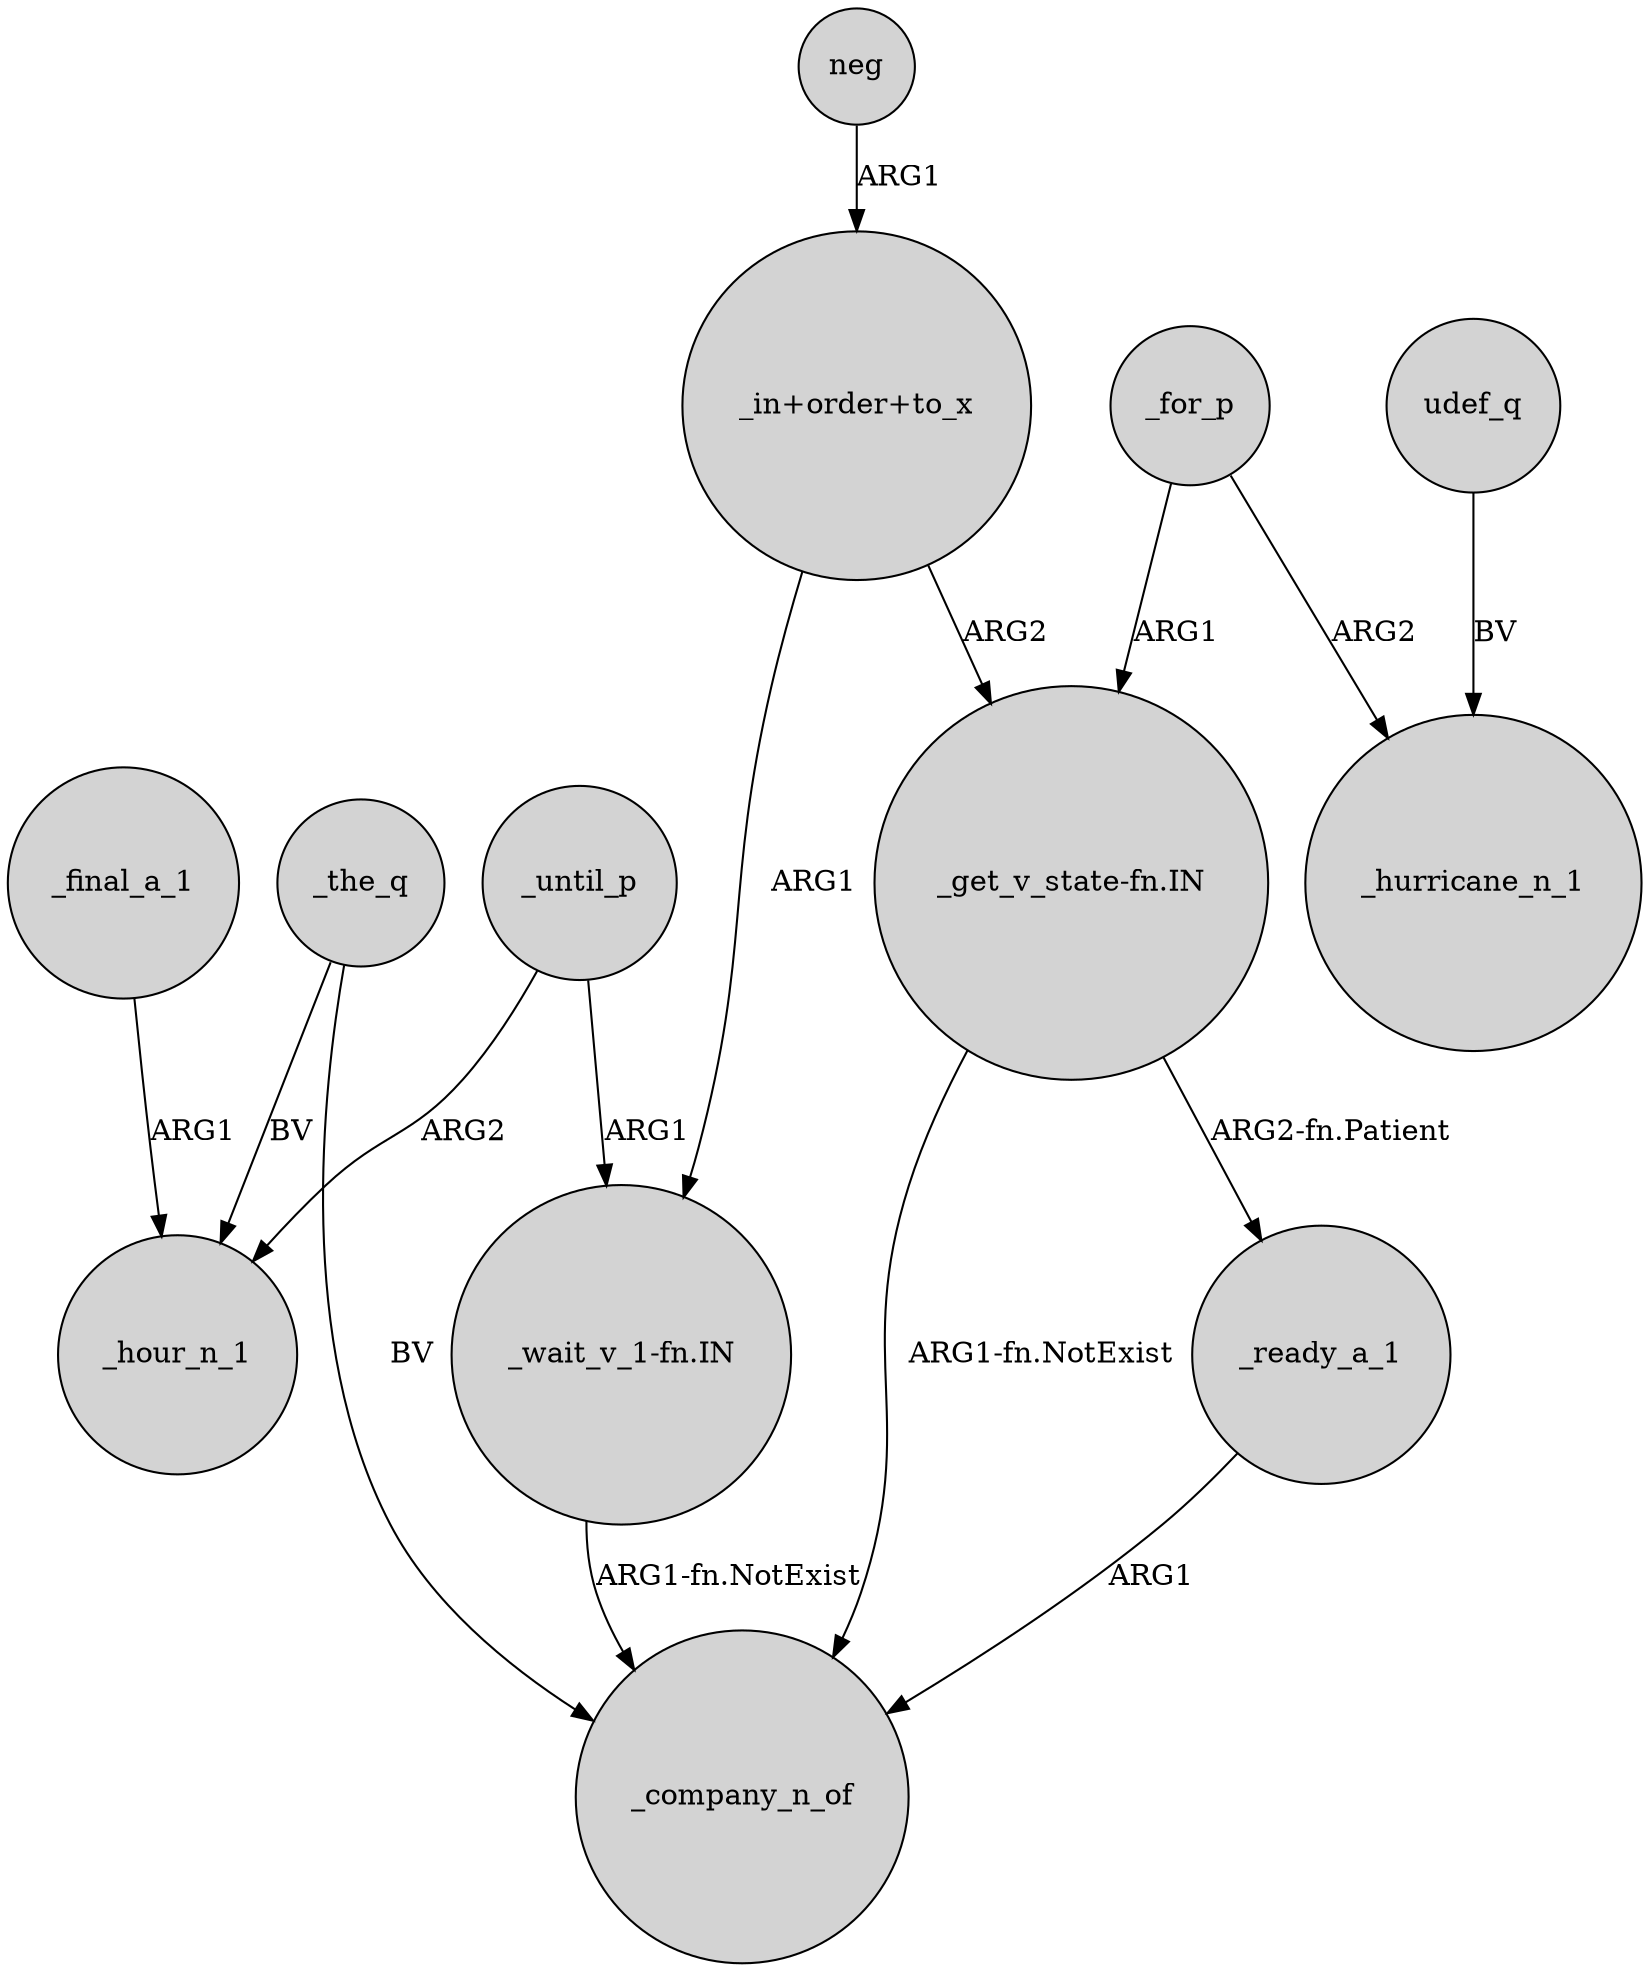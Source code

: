 digraph {
	node [shape=circle style=filled]
	_until_p -> _hour_n_1 [label=ARG2]
	"_get_v_state-fn.IN" -> _ready_a_1 [label="ARG2-fn.Patient"]
	_final_a_1 -> _hour_n_1 [label=ARG1]
	"_get_v_state-fn.IN" -> _company_n_of [label="ARG1-fn.NotExist"]
	udef_q -> _hurricane_n_1 [label=BV]
	_until_p -> "_wait_v_1-fn.IN" [label=ARG1]
	_for_p -> "_get_v_state-fn.IN" [label=ARG1]
	"_in+order+to_x" -> "_wait_v_1-fn.IN" [label=ARG1]
	_the_q -> _hour_n_1 [label=BV]
	"_in+order+to_x" -> "_get_v_state-fn.IN" [label=ARG2]
	_ready_a_1 -> _company_n_of [label=ARG1]
	_the_q -> _company_n_of [label=BV]
	"_wait_v_1-fn.IN" -> _company_n_of [label="ARG1-fn.NotExist"]
	_for_p -> _hurricane_n_1 [label=ARG2]
	neg -> "_in+order+to_x" [label=ARG1]
}
